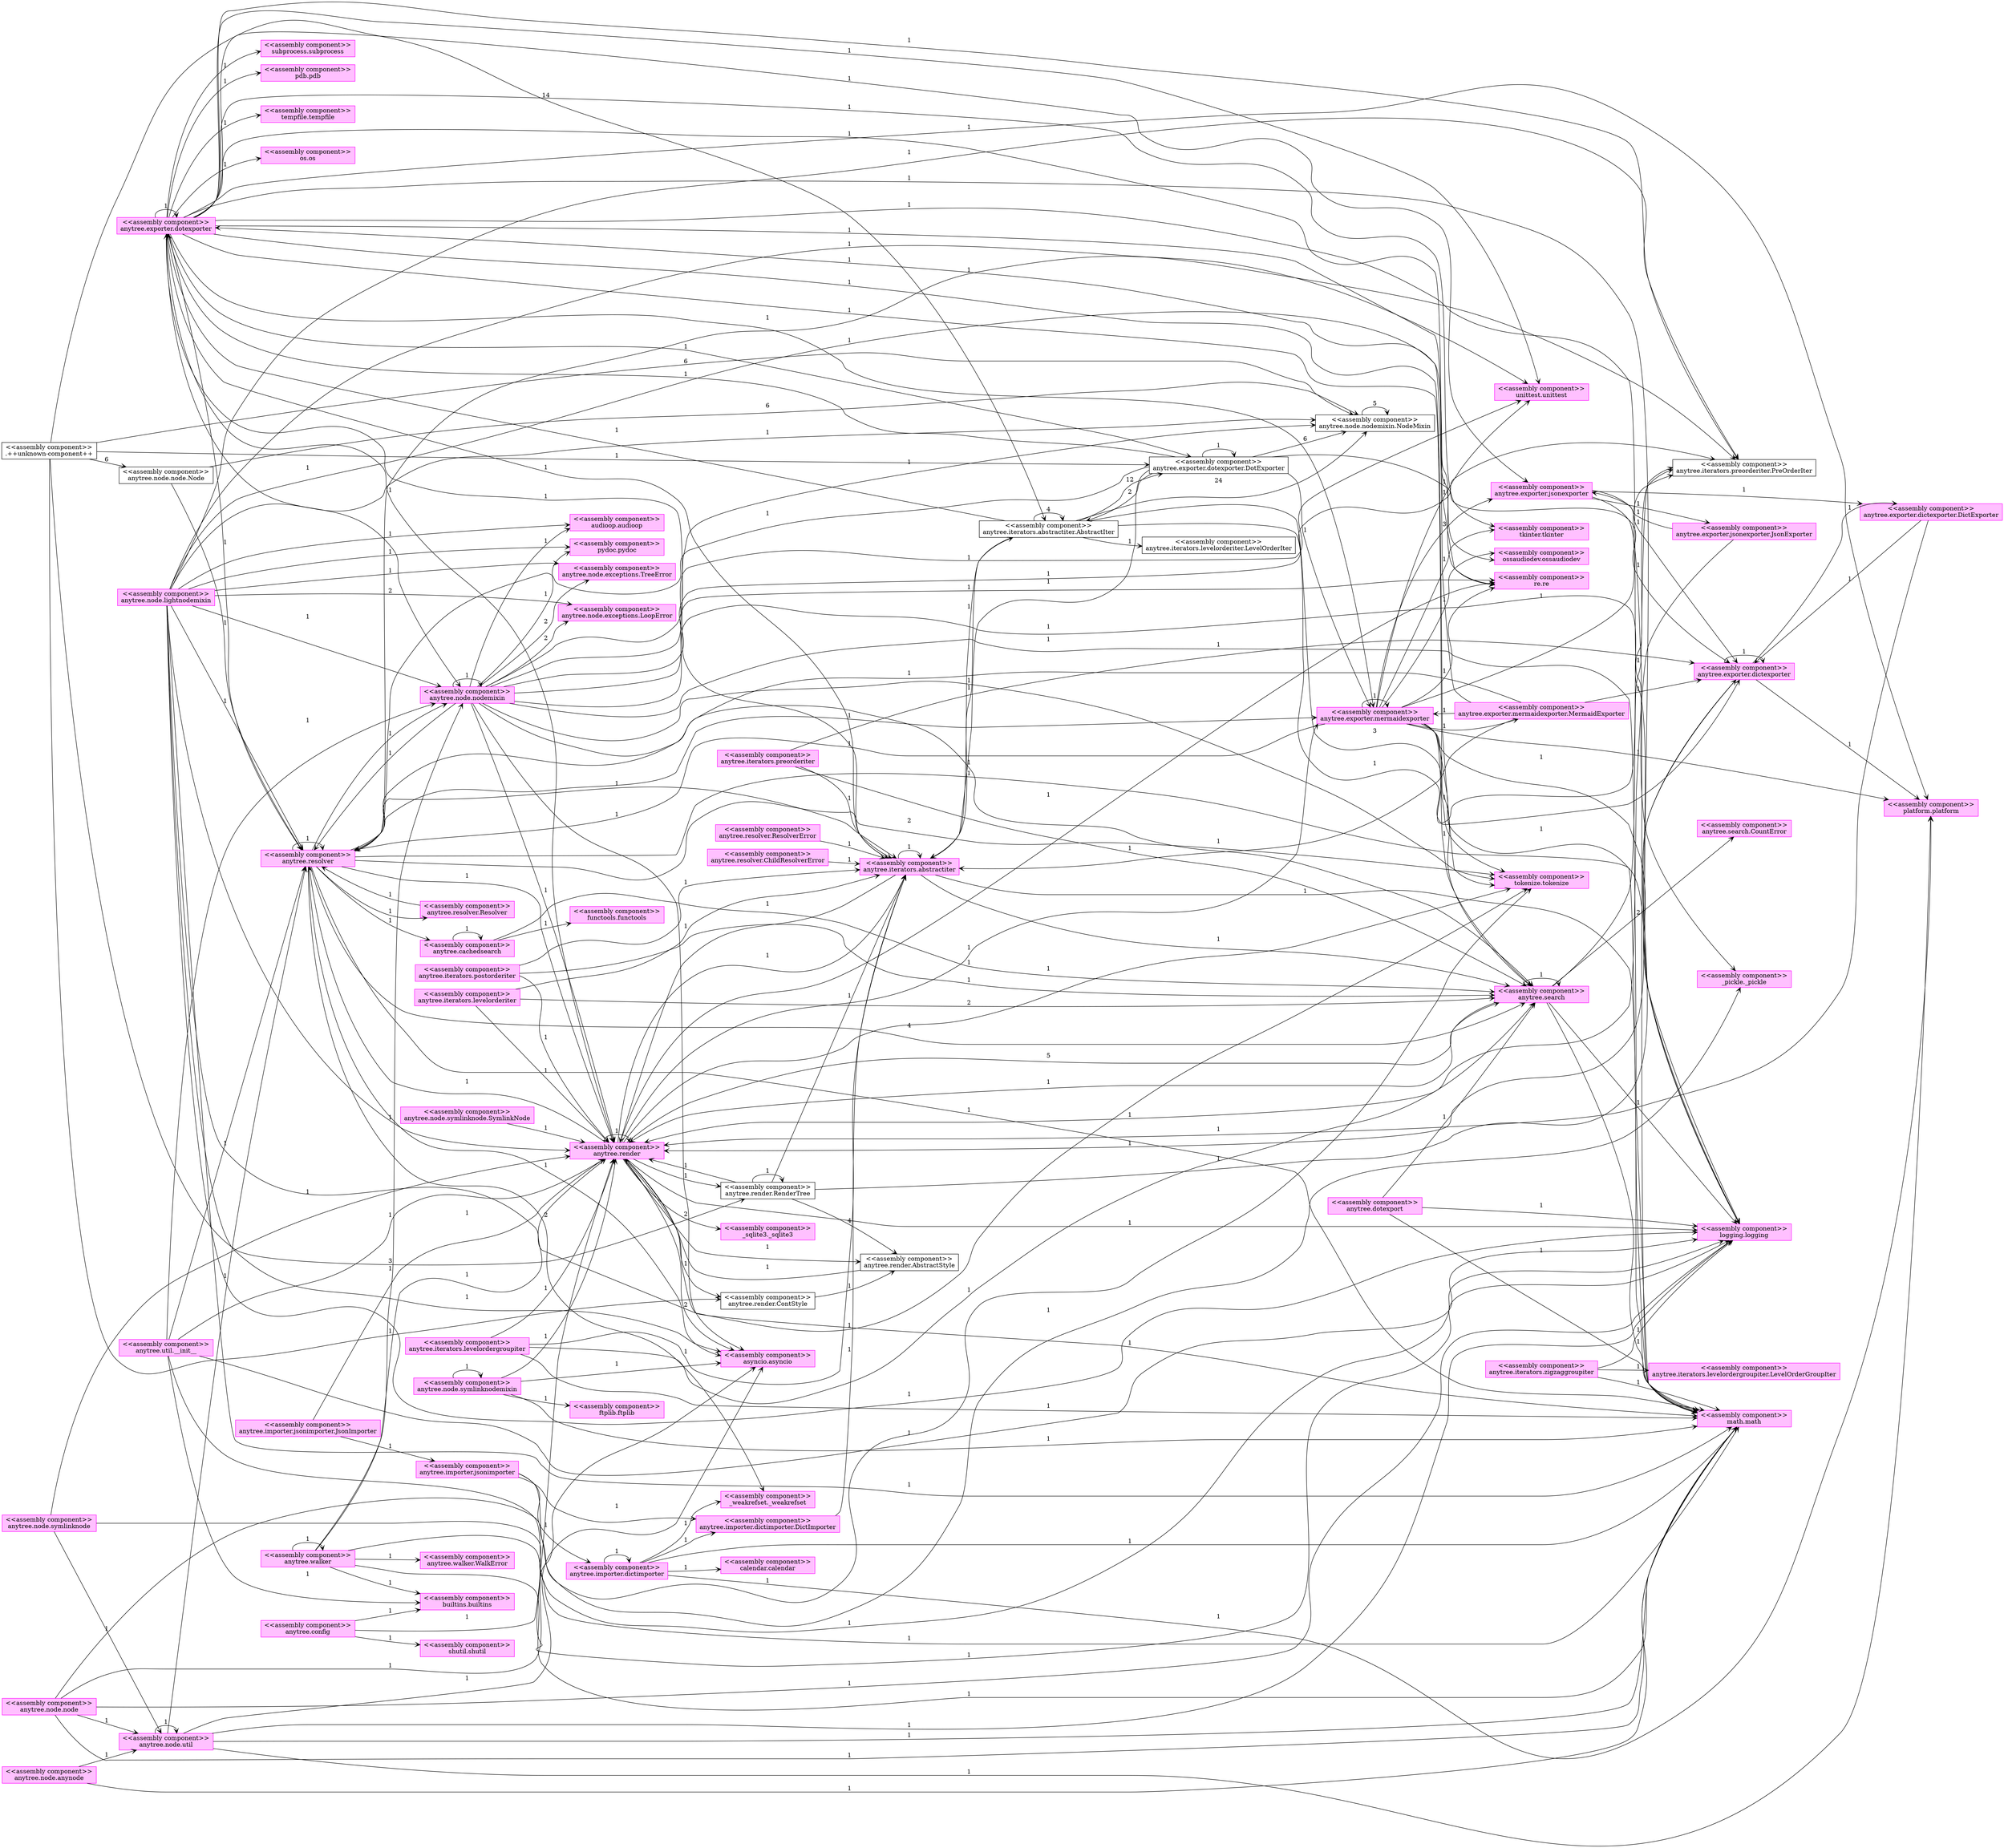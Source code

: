 digraph "mop_model" {
	rankdir="LR"
	node [fillcolor="white",shape="box",color="#000000",style="filled"]
	edge [color="#000000",style="solid",arrowhead="open"]
	"anytree.exporter.dotexporter_0" [fillcolor="#ffc0ff",color="#ff00ff",label="<<assembly component>>
anytree.exporter.dotexporter
"]
	"anytree.resolver_0" [fillcolor="#ffc0ff",color="#ff00ff",label="<<assembly component>>
anytree.resolver
"]
	"anytree.render_0" [fillcolor="#ffc0ff",color="#ff00ff",label="<<assembly component>>
anytree.render
"]
	"anytree.node.nodemixin_0" [fillcolor="#ffc0ff",color="#ff00ff",label="<<assembly component>>
anytree.node.nodemixin
"]
	"anytree.search_0" [fillcolor="#ffc0ff",color="#ff00ff",label="<<assembly component>>
anytree.search
"]
	"anytree.iterators.preorderiter_0" [fillcolor="#ffc0ff",color="#ff00ff",label="<<assembly component>>
anytree.iterators.preorderiter
"]
	"anytree.iterators.abstractiter_0" [fillcolor="#ffc0ff",color="#ff00ff",label="<<assembly component>>
anytree.iterators.abstractiter
"]
	"anytree.importer.jsonimporter_0" [fillcolor="#ffc0ff",color="#ff00ff",label="<<assembly component>>
anytree.importer.jsonimporter
"]
	"_pickle_0" [fillcolor="#ffc0ff",color="#ff00ff",label="<<assembly component>>
_pickle._pickle
"]
	"anytree.node.lightnodemixin_0" [fillcolor="#ffc0ff",color="#ff00ff",label="<<assembly component>>
anytree.node.lightnodemixin
"]
	"anytree.exporter.jsonexporter_0" [fillcolor="#ffc0ff",color="#ff00ff",label="<<assembly component>>
anytree.exporter.jsonexporter
"]
	"anytree.exporter.dictexporter_0" [fillcolor="#ffc0ff",color="#ff00ff",label="<<assembly component>>
anytree.exporter.dictexporter
"]
	"anytree.cachedsearch_0" [fillcolor="#ffc0ff",color="#ff00ff",label="<<assembly component>>
anytree.cachedsearch
"]
	"anytree.exporter.mermaidexporter_0" [fillcolor="#ffc0ff",color="#ff00ff",label="<<assembly component>>
anytree.exporter.mermaidexporter
"]
	"anytree.node.symlinknodemixin_0" [fillcolor="#ffc0ff",color="#ff00ff",label="<<assembly component>>
anytree.node.symlinknodemixin
"]
	"math_0" [fillcolor="#ffc0ff",color="#ff00ff",label="<<assembly component>>
math.math
"]
	"tokenize_0" [fillcolor="#ffc0ff",color="#ff00ff",label="<<assembly component>>
tokenize.tokenize
"]
	"++unknown-component++_0" [fillcolor="#ffffff",color="#000000",label="<<assembly component>>
.++unknown-component++
"]
	"anytree.node.node.Node_0" [fillcolor="#ffffff",color="#000000",label="<<assembly component>>
anytree.node.node.Node
"]
	"anytree.util.__init___0" [fillcolor="#ffc0ff",color="#ff00ff",label="<<assembly component>>
anytree.util.__init__
"]
	"anytree.exporter.dotexporter.DotExporter_0" [fillcolor="#ffffff",color="#000000",label="<<assembly component>>
anytree.exporter.dotexporter.DotExporter
"]
	"anytree.walker_0" [fillcolor="#ffc0ff",color="#ff00ff",label="<<assembly component>>
anytree.walker
"]
	"re_0" [fillcolor="#ffc0ff",color="#ff00ff",label="<<assembly component>>
re.re
"]
	"anytree.node.nodemixin.NodeMixin_0" [fillcolor="#ffffff",color="#000000",label="<<assembly component>>
anytree.node.nodemixin.NodeMixin
"]
	"asyncio_0" [fillcolor="#ffc0ff",color="#ff00ff",label="<<assembly component>>
asyncio.asyncio
"]
	"anytree.iterators.abstractiter.AbstractIter_0" [fillcolor="#ffffff",color="#000000",label="<<assembly component>>
anytree.iterators.abstractiter.AbstractIter
"]
	"anytree.importer.dictimporter_0" [fillcolor="#ffc0ff",color="#ff00ff",label="<<assembly component>>
anytree.importer.dictimporter
"]
	"logging_0" [fillcolor="#ffc0ff",color="#ff00ff",label="<<assembly component>>
logging.logging
"]
	"platform_0" [fillcolor="#ffc0ff",color="#ff00ff",label="<<assembly component>>
platform.platform
"]
	"builtins_0" [fillcolor="#ffc0ff",color="#ff00ff",label="<<assembly component>>
builtins.builtins
"]
	"anytree.iterators.postorderiter_0" [fillcolor="#ffc0ff",color="#ff00ff",label="<<assembly component>>
anytree.iterators.postorderiter
"]
	"anytree.iterators.preorderiter.PreOrderIter_0" [fillcolor="#ffffff",color="#000000",label="<<assembly component>>
anytree.iterators.preorderiter.PreOrderIter
"]
	"audioop_0" [fillcolor="#ffc0ff",color="#ff00ff",label="<<assembly component>>
audioop.audioop
"]
	"ossaudiodev_0" [fillcolor="#ffc0ff",color="#ff00ff",label="<<assembly component>>
ossaudiodev.ossaudiodev
"]
	"subprocess_0" [fillcolor="#ffc0ff",color="#ff00ff",label="<<assembly component>>
subprocess.subprocess
"]
	"anytree.resolver.Resolver_0" [fillcolor="#ffc0ff",color="#ff00ff",label="<<assembly component>>
anytree.resolver.Resolver
"]
	"pdb_0" [fillcolor="#ffc0ff",color="#ff00ff",label="<<assembly component>>
pdb.pdb
"]
	"functools_0" [fillcolor="#ffc0ff",color="#ff00ff",label="<<assembly component>>
functools.functools
"]
	"unittest_0" [fillcolor="#ffc0ff",color="#ff00ff",label="<<assembly component>>
unittest.unittest
"]
	"tempfile_0" [fillcolor="#ffc0ff",color="#ff00ff",label="<<assembly component>>
tempfile.tempfile
"]
	"pydoc_0" [fillcolor="#ffc0ff",color="#ff00ff",label="<<assembly component>>
pydoc.pydoc
"]
	"tkinter_0" [fillcolor="#ffc0ff",color="#ff00ff",label="<<assembly component>>
tkinter.tkinter
"]
	"anytree.node.node_0" [fillcolor="#ffc0ff",color="#ff00ff",label="<<assembly component>>
anytree.node.node
"]
	"anytree.render.ContStyle_0" [fillcolor="#ffffff",color="#000000",label="<<assembly component>>
anytree.render.ContStyle
"]
	"anytree.render.AbstractStyle_0" [fillcolor="#ffffff",color="#000000",label="<<assembly component>>
anytree.render.AbstractStyle
"]
	"anytree.render.RenderTree_0" [fillcolor="#ffffff",color="#000000",label="<<assembly component>>
anytree.render.RenderTree
"]
	"anytree.config_0" [fillcolor="#ffc0ff",color="#ff00ff",label="<<assembly component>>
anytree.config
"]
	"anytree.iterators.zigzaggroupiter_0" [fillcolor="#ffc0ff",color="#ff00ff",label="<<assembly component>>
anytree.iterators.zigzaggroupiter
"]
	"anytree.node.anynode_0" [fillcolor="#ffc0ff",color="#ff00ff",label="<<assembly component>>
anytree.node.anynode
"]
	"anytree.node.util_0" [fillcolor="#ffc0ff",color="#ff00ff",label="<<assembly component>>
anytree.node.util
"]
	"anytree.node.symlinknode_0" [fillcolor="#ffc0ff",color="#ff00ff",label="<<assembly component>>
anytree.node.symlinknode
"]
	"_sqlite3_0" [fillcolor="#ffc0ff",color="#ff00ff",label="<<assembly component>>
_sqlite3._sqlite3
"]
	"anytree.dotexport_0" [fillcolor="#ffc0ff",color="#ff00ff",label="<<assembly component>>
anytree.dotexport
"]
	"anytree.iterators.levelordergroupiter_0" [fillcolor="#ffc0ff",color="#ff00ff",label="<<assembly component>>
anytree.iterators.levelordergroupiter
"]
	"anytree.node.exceptions.TreeError_0" [fillcolor="#ffc0ff",color="#ff00ff",label="<<assembly component>>
anytree.node.exceptions.TreeError
"]
	"shutil_0" [fillcolor="#ffc0ff",color="#ff00ff",label="<<assembly component>>
shutil.shutil
"]
	"anytree.exporter.dictexporter.DictExporter_0" [fillcolor="#ffc0ff",color="#ff00ff",label="<<assembly component>>
anytree.exporter.dictexporter.DictExporter
"]
	"anytree.iterators.levelordergroupiter.LevelOrderGroupIter_0" [fillcolor="#ffc0ff",color="#ff00ff",label="<<assembly component>>
anytree.iterators.levelordergroupiter.LevelOrderGroupIter
"]
	"anytree.importer.dictimporter.DictImporter_0" [fillcolor="#ffc0ff",color="#ff00ff",label="<<assembly component>>
anytree.importer.dictimporter.DictImporter
"]
	"anytree.iterators.levelorderiter_0" [fillcolor="#ffc0ff",color="#ff00ff",label="<<assembly component>>
anytree.iterators.levelorderiter
"]
	"anytree.walker.WalkError_0" [fillcolor="#ffc0ff",color="#ff00ff",label="<<assembly component>>
anytree.walker.WalkError
"]
	"anytree.node.exceptions.LoopError_0" [fillcolor="#ffc0ff",color="#ff00ff",label="<<assembly component>>
anytree.node.exceptions.LoopError
"]
	"ftplib_0" [fillcolor="#ffc0ff",color="#ff00ff",label="<<assembly component>>
ftplib.ftplib
"]
	"anytree.iterators.levelorderiter.LevelOrderIter_0" [fillcolor="#ffffff",color="#000000",label="<<assembly component>>
anytree.iterators.levelorderiter.LevelOrderIter
"]
	"_weakrefset_0" [fillcolor="#ffc0ff",color="#ff00ff",label="<<assembly component>>
_weakrefset._weakrefset
"]
	"calendar_0" [fillcolor="#ffc0ff",color="#ff00ff",label="<<assembly component>>
calendar.calendar
"]
	"anytree.search.CountError_0" [fillcolor="#ffc0ff",color="#ff00ff",label="<<assembly component>>
anytree.search.CountError
"]
	"os_0" [fillcolor="#ffc0ff",color="#ff00ff",label="<<assembly component>>
os.os
"]
	"anytree.exporter.mermaidexporter.MermaidExporter_0" [fillcolor="#ffc0ff",color="#ff00ff",label="<<assembly component>>
anytree.exporter.mermaidexporter.MermaidExporter
"]
	"anytree.resolver.ResolverError_0" [fillcolor="#ffc0ff",color="#ff00ff",label="<<assembly component>>
anytree.resolver.ResolverError
"]
	"anytree.importer.jsonimporter.JsonImporter_0" [fillcolor="#ffc0ff",color="#ff00ff",label="<<assembly component>>
anytree.importer.jsonimporter.JsonImporter
"]
	"anytree.resolver.ChildResolverError_0" [fillcolor="#ffc0ff",color="#ff00ff",label="<<assembly component>>
anytree.resolver.ChildResolverError
"]
	"anytree.exporter.jsonexporter.JsonExporter_0" [fillcolor="#ffc0ff",color="#ff00ff",label="<<assembly component>>
anytree.exporter.jsonexporter.JsonExporter
"]
	"anytree.node.symlinknode.SymlinkNode_0" [fillcolor="#ffc0ff",color="#ff00ff",label="<<assembly component>>
anytree.node.symlinknode.SymlinkNode
"]
	"anytree.exporter.dotexporter_0" -> "anytree.exporter.dotexporter_0" [label="1"]
	"anytree.resolver_0" -> "anytree.render_0" [label="1"]
	"anytree.node.nodemixin_0" -> "anytree.node.nodemixin_0" [label="1"]
	"anytree.exporter.dotexporter_0" -> "anytree.search_0" [label="1"]
	"anytree.search_0" -> "anytree.render_0" [label="1"]
	"anytree.iterators.preorderiter_0" -> "anytree.iterators.abstractiter_0" [label="1"]
	"anytree.importer.jsonimporter_0" -> "_pickle_0" [label="1"]
	"anytree.exporter.dotexporter_0" -> "anytree.node.nodemixin_0" [label="1"]
	"anytree.node.lightnodemixin_0" -> "anytree.node.nodemixin_0" [label="1"]
	"anytree.exporter.jsonexporter_0" -> "anytree.exporter.dictexporter_0" [label="1"]
	"anytree.iterators.abstractiter_0" -> "anytree.render_0" [label="1"]
	"anytree.cachedsearch_0" -> "anytree.cachedsearch_0" [label="1"]
	"anytree.exporter.dotexporter_0" -> "anytree.exporter.mermaidexporter_0" [label="1"]
	"anytree.node.symlinknodemixin_0" -> "math_0" [label="1"]
	"anytree.node.lightnodemixin_0" -> "tokenize_0" [label="1"]
	"++unknown-component++_0" -> "anytree.node.node.Node_0" [label="6"]
	"anytree.exporter.mermaidexporter_0" -> "anytree.exporter.jsonexporter_0" [label="3"]
	"anytree.util.__init___0" -> "math_0" [label="1"]
	"anytree.node.nodemixin_0" -> "tokenize_0" [label="1"]
	"anytree.exporter.dotexporter.DotExporter_0" -> "anytree.exporter.dotexporter.DotExporter_0" [label="1"]
	"anytree.walker_0" -> "math_0" [label="1"]
	"anytree.exporter.dotexporter_0" -> "re_0" [label="1"]
	"anytree.node.nodemixin.NodeMixin_0" -> "anytree.node.nodemixin.NodeMixin_0" [label="5"]
	"anytree.render_0" -> "anytree.render_0" [label="1"]
	"anytree.node.symlinknodemixin_0" -> "asyncio_0" [label="1"]
	"anytree.iterators.abstractiter.AbstractIter_0" -> "anytree.iterators.abstractiter.AbstractIter_0" [label="4"]
	"anytree.node.nodemixin_0" -> "re_0" [label="1"]
	"anytree.resolver_0" -> "math_0" [label="1"]
	"anytree.node.lightnodemixin_0" -> "math_0" [label="1"]
	"anytree.importer.dictimporter_0" -> "anytree.importer.dictimporter_0" [label="1"]
	"anytree.exporter.mermaidexporter_0" -> "anytree.exporter.mermaidexporter_0" [label="1"]
	"anytree.iterators.abstractiter_0" -> "anytree.iterators.abstractiter_0" [label="1"]
	"anytree.walker_0" -> "logging_0" [label="1"]
	"anytree.exporter.mermaidexporter_0" -> "platform_0" [label="1"]
	"anytree.util.__init___0" -> "builtins_0" [label="1"]
	"anytree.iterators.postorderiter_0" -> "anytree.render_0" [label="1"]
	"anytree.resolver_0" -> "anytree.resolver_0" [label="1"]
	"anytree.resolver_0" -> "tokenize_0" [label="2"]
	"anytree.render_0" -> "anytree.search_0" [label="5"]
	"anytree.resolver_0" -> "anytree.cachedsearch_0" [label="1"]
	"anytree.exporter.dotexporter_0" -> "anytree.iterators.preorderiter.PreOrderIter_0" [label="1"]
	"anytree.search_0" -> "math_0" [label="1"]
	"anytree.importer.dictimporter_0" -> "platform_0" [label="1"]
	"anytree.node.lightnodemixin_0" -> "audioop_0" [label="1"]
	"anytree.exporter.dotexporter_0" -> "ossaudiodev_0" [label="1"]
	"anytree.exporter.dotexporter_0" -> "subprocess_0" [label="1"]
	"anytree.exporter.dotexporter.DotExporter_0" -> "anytree.node.nodemixin.NodeMixin_0" [label="6"]
	"anytree.resolver_0" -> "anytree.resolver.Resolver_0" [label="1"]
	"anytree.exporter.dotexporter_0" -> "pdb_0" [label="1"]
	"anytree.node.node.Node_0" -> "anytree.node.nodemixin.NodeMixin_0" [label="6"]
	"anytree.cachedsearch_0" -> "functools_0" [label="1"]
	"anytree.node.nodemixin_0" -> "math_0" [label="1"]
	"anytree.node.symlinknodemixin_0" -> "anytree.render_0" [label="1"]
	"anytree.exporter.dotexporter_0" -> "math_0" [label="1"]
	"anytree.exporter.dotexporter_0" -> "unittest_0" [label="1"]
	"anytree.render_0" -> "math_0" [label="1"]
	"anytree.exporter.dotexporter_0" -> "tempfile_0" [label="1"]
	"anytree.iterators.abstractiter.AbstractIter_0" -> "anytree.node.nodemixin.NodeMixin_0" [label="24"]
	"anytree.util.__init___0" -> "anytree.node.nodemixin_0" [label="1"]
	"anytree.node.lightnodemixin_0" -> "pydoc_0" [label="1"]
	"anytree.exporter.dotexporter_0" -> "tkinter_0" [label="1"]
	"anytree.exporter.dotexporter.DotExporter_0" -> "anytree.iterators.abstractiter.AbstractIter_0" [label="2"]
	"anytree.render_0" -> "tokenize_0" [label="1"]
	"anytree.node.node_0" -> "math_0" [label="1"]
	"anytree.node.nodemixin_0" -> "pydoc_0" [label="1"]
	"anytree.exporter.jsonexporter_0" -> "_pickle_0" [label="1"]
	"anytree.iterators.abstractiter.AbstractIter_0" -> "anytree.exporter.dotexporter.DotExporter_0" [label="12"]
	"++unknown-component++_0" -> "anytree.node.nodemixin.NodeMixin_0" [label="6"]
	"anytree.node.lightnodemixin_0" -> "logging_0" [label="1"]
	"anytree.exporter.dictexporter_0" -> "anytree.exporter.dictexporter_0" [label="1"]
	"anytree.exporter.mermaidexporter_0" -> "anytree.search_0" [label="1"]
	"anytree.render.ContStyle_0" -> "anytree.render.AbstractStyle_0" [label="1"]
	"++unknown-component++_0" -> "anytree.render.RenderTree_0" [label="3"]
	"anytree.exporter.mermaidexporter_0" -> "tkinter_0" [label="1"]
	"anytree.config_0" -> "builtins_0" [label="1"]
	"anytree.resolver_0" -> "logging_0" [label="1"]
	"anytree.walker_0" -> "builtins_0" [label="1"]
	"anytree.iterators.zigzaggroupiter_0" -> "logging_0" [label="1"]
	"anytree.exporter.mermaidexporter_0" -> "unittest_0" [label="1"]
	"anytree.node.anynode_0" -> "anytree.node.util_0" [label="1"]
	"anytree.node.symlinknode_0" -> "anytree.node.util_0" [label="1"]
	"anytree.node.lightnodemixin_0" -> "anytree.iterators.preorderiter.PreOrderIter_0" [label="1"]
	"anytree.exporter.mermaidexporter_0" -> "anytree.iterators.preorderiter.PreOrderIter_0" [label="1"]
	"anytree.render_0" -> "_sqlite3_0" [label="2"]
	"anytree.node.util_0" -> "math_0" [label="1"]
	"anytree.dotexport_0" -> "anytree.search_0" [label="1"]
	"anytree.iterators.levelordergroupiter_0" -> "anytree.iterators.abstractiter_0" [label="1"]
	"anytree.node.nodemixin_0" -> "anytree.node.exceptions.TreeError_0" [label="2"]
	"++unknown-component++_0" -> "anytree.render.ContStyle_0" [label="1"]
	"++unknown-component++_0" -> "anytree.exporter.dotexporter.DotExporter_0" [label="1"]
	"anytree.config_0" -> "shutil_0" [label="1"]
	"++unknown-component++_0" -> "anytree.iterators.abstractiter.AbstractIter_0" [label="14"]
	"anytree.exporter.dictexporter_0" -> "platform_0" [label="1"]
	"anytree.resolver_0" -> "anytree.exporter.mermaidexporter_0" [label="1"]
	"anytree.exporter.jsonexporter_0" -> "anytree.exporter.dictexporter.DictExporter_0" [label="1"]
	"anytree.render.RenderTree_0" -> "anytree.render.RenderTree_0" [label="1"]
	"anytree.iterators.zigzaggroupiter_0" -> "anytree.iterators.levelordergroupiter.LevelOrderGroupIter_0" [label="1"]
	"anytree.importer.dictimporter_0" -> "math_0" [label="1"]
	"anytree.iterators.zigzaggroupiter_0" -> "math_0" [label="1"]
	"anytree.search_0" -> "anytree.search_0" [label="1"]
	"anytree.importer.jsonimporter_0" -> "anytree.importer.dictimporter_0" [label="1"]
	"anytree.exporter.dotexporter_0" -> "anytree.exporter.jsonexporter_0" [label="1"]
	"anytree.render_0" -> "asyncio_0" [label="2"]
	"anytree.node.util_0" -> "platform_0" [label="1"]
	"anytree.importer.jsonimporter_0" -> "anytree.importer.dictimporter.DictImporter_0" [label="1"]
	"anytree.exporter.dotexporter_0" -> "tokenize_0" [label="1"]
	"anytree.iterators.levelorderiter_0" -> "anytree.search_0" [label="2"]
	"anytree.node.nodemixin_0" -> "audioop_0" [label="1"]
	"anytree.render.RenderTree_0" -> "anytree.render.AbstractStyle_0" [label="4"]
	"anytree.walker_0" -> "anytree.walker.WalkError_0" [label="1"]
	"anytree.node.symlinknode_0" -> "logging_0" [label="1"]
	"anytree.node.nodemixin_0" -> "anytree.iterators.preorderiter.PreOrderIter_0" [label="1"]
	"anytree.iterators.postorderiter_0" -> "anytree.search_0" [label="1"]
	"anytree.node.nodemixin_0" -> "anytree.node.exceptions.LoopError_0" [label="2"]
	"anytree.exporter.dotexporter_0" -> "anytree.render_0" [label="1"]
	"anytree.util.__init___0" -> "logging_0" [label="1"]
	"anytree.node.lightnodemixin_0" -> "anytree.node.exceptions.LoopError_0" [label="2"]
	"anytree.walker_0" -> "anytree.walker_0" [label="1"]
	"anytree.dotexport_0" -> "logging_0" [label="1"]
	"anytree.resolver_0" -> "anytree.search_0" [label="4"]
	"anytree.iterators.abstractiter.AbstractIter_0" -> "anytree.iterators.preorderiter.PreOrderIter_0" [label="3"]
	"anytree.cachedsearch_0" -> "anytree.search_0" [label="1"]
	"anytree.iterators.levelorderiter_0" -> "anytree.iterators.abstractiter_0" [label="1"]
	"anytree.exporter.dotexporter_0" -> "logging_0" [label="1"]
	"anytree.node.lightnodemixin_0" -> "re_0" [label="1"]
	"anytree.iterators.levelordergroupiter_0" -> "anytree.render_0" [label="1"]
	"anytree.resolver_0" -> "anytree.node.nodemixin_0" [label="1"]
	"anytree.node.symlinknodemixin_0" -> "ftplib_0" [label="1"]
	"anytree.node.util_0" -> "asyncio_0" [label="1"]
	"anytree.iterators.abstractiter.AbstractIter_0" -> "anytree.iterators.levelorderiter.LevelOrderIter_0" [label="1"]
	"anytree.exporter.dotexporter_0" -> "platform_0" [label="1"]
	"anytree.node.node_0" -> "logging_0" [label="1"]
	"anytree.iterators.abstractiter_0" -> "math_0" [label="1"]
	"anytree.node.nodemixin_0" -> "asyncio_0" [label="1"]
	"anytree.node.node_0" -> "tokenize_0" [label="1"]
	"anytree.importer.dictimporter_0" -> "_weakrefset_0" [label="1"]
	"anytree.importer.dictimporter_0" -> "calendar_0" [label="1"]
	"anytree.dotexport_0" -> "math_0" [label="1"]
	"anytree.exporter.dictexporter_0" -> "anytree.render_0" [label="1"]
	"anytree.render_0" -> "anytree.render.ContStyle_0" [label="1"]
	"anytree.node.util_0" -> "logging_0" [label="1"]
	"anytree.resolver_0" -> "_weakrefset_0" [label="2"]
	"anytree.node.lightnodemixin_0" -> "anytree.node.exceptions.TreeError_0" [label="1"]
	"anytree.search_0" -> "anytree.search.CountError_0" [label="2"]
	"anytree.node.anynode_0" -> "math_0" [label="1"]
	"anytree.render_0" -> "logging_0" [label="1"]
	"anytree.node.symlinknodemixin_0" -> "anytree.node.symlinknodemixin_0" [label="1"]
	"anytree.exporter.dotexporter_0" -> "os_0" [label="1"]
	"anytree.iterators.preorderiter_0" -> "anytree.search_0" [label="1"]
	"anytree.search_0" -> "anytree.iterators.preorderiter.PreOrderIter_0" [label="1"]
	"anytree.exporter.mermaidexporter_0" -> "logging_0" [label="1"]
	"anytree.iterators.abstractiter_0" -> "anytree.search_0" [label="1"]
	"anytree.resolver_0" -> "asyncio_0" [label="1"]
	"anytree.node.nodemixin_0" -> "logging_0" [label="1"]
	"anytree.iterators.postorderiter_0" -> "anytree.iterators.abstractiter_0" [label="1"]
	"anytree.exporter.mermaidexporter_0" -> "tokenize_0" [label="1"]
	"anytree.exporter.mermaidexporter_0" -> "re_0" [label="1"]
	"anytree.config_0" -> "anytree.render_0" [label="1"]
	"anytree.search_0" -> "logging_0" [label="1"]
	"anytree.iterators.levelordergroupiter_0" -> "math_0" [label="1"]
	"anytree.render_0" -> "re_0" [label="1"]
	"anytree.node.lightnodemixin_0" -> "asyncio_0" [label="1"]
	"anytree.resolver_0" -> "anytree.iterators.preorderiter.PreOrderIter_0" [label="1"]
	"anytree.exporter.mermaidexporter_0" -> "math_0" [label="1"]
	"anytree.node.node_0" -> "anytree.node.util_0" [label="1"]
	"anytree.node.node_0" -> "asyncio_0" [label="1"]
	"anytree.node.symlinknode_0" -> "anytree.render_0" [label="1"]
	"anytree.exporter.mermaidexporter_0" -> "ossaudiodev_0" [label="1"]
	"anytree.iterators.levelorderiter_0" -> "anytree.render_0" [label="1"]
	"anytree.node.nodemixin_0" -> "unittest_0" [label="1"]
	"anytree.iterators.levelordergroupiter_0" -> "anytree.search_0" [label="1"]
	"anytree.node.lightnodemixin_0" -> "unittest_0" [label="1"]
	"anytree.render_0" -> "anytree.exporter.mermaidexporter_0" [label="1"]
	"anytree.exporter.mermaidexporter_0" -> "anytree.exporter.mermaidexporter.MermaidExporter_0" [label="1"]
	"anytree.node.lightnodemixin_0" -> "anytree.node.nodemixin.NodeMixin_0" [label="1"]
	"anytree.exporter.dotexporter.DotExporter_0" -> "anytree.exporter.dotexporter_0" [label="1"]
	"anytree.exporter.dotexporter_0" -> "anytree.exporter.dotexporter.DotExporter_0" [label="1"]
	"anytree.node.lightnodemixin_0" -> "anytree.render_0" [label="1"]
	"anytree.resolver_0" -> "anytree.iterators.abstractiter_0" [label="1"]
	"anytree.exporter.mermaidexporter.MermaidExporter_0" -> "anytree.iterators.abstractiter_0" [label="1"]
	"anytree.exporter.mermaidexporter_0" -> "anytree.resolver_0" [label="1"]
	"anytree.resolver.ResolverError_0" -> "anytree.iterators.abstractiter_0" [label="1"]
	"anytree.node.lightnodemixin_0" -> "anytree.resolver_0" [label="1"]
	"anytree.render_0" -> "anytree.render.RenderTree_0" [label="1"]
	"anytree.node.nodemixin_0" -> "anytree.node.nodemixin.NodeMixin_0" [label="1"]
	"anytree.node.nodemixin_0" -> "anytree.render_0" [label="1"]
	"anytree.exporter.jsonexporter_0" -> "anytree.exporter.jsonexporter.JsonExporter_0" [label="1"]
	"anytree.exporter.dotexporter_0" -> "anytree.resolver_0" [label="1"]
	"anytree.importer.jsonimporter.JsonImporter_0" -> "anytree.render_0" [label="1"]
	"anytree.node.node.Node_0" -> "anytree.resolver_0" [label="1"]
	"anytree.node.nodemixin_0" -> "anytree.resolver_0" [label="1"]
	"anytree.exporter.dictexporter_0" -> "anytree.exporter.dictexporter.DictExporter_0" [label="1"]
	"anytree.exporter.mermaidexporter.MermaidExporter_0" -> "anytree.exporter.mermaidexporter_0" [label="1"]
	"anytree.iterators.abstractiter.AbstractIter_0" -> "anytree.iterators.abstractiter_0" [label="1"]
	"anytree.render.AbstractStyle_0" -> "anytree.render_0" [label="1"]
	"anytree.node.nodemixin_0" -> "anytree.search_0" [label="1"]
	"anytree.iterators.abstractiter_0" -> "anytree.iterators.abstractiter.AbstractIter_0" [label="1"]
	"anytree.node.util_0" -> "anytree.resolver_0" [label="1"]
	"anytree.render_0" -> "anytree.render.AbstractStyle_0" [label="1"]
	"anytree.exporter.dictexporter.DictExporter_0" -> "anytree.render_0" [label="1"]
	"anytree.resolver.Resolver_0" -> "anytree.resolver_0" [label="1"]
	"anytree.render.RenderTree_0" -> "anytree.iterators.abstractiter_0" [label="1"]
	"anytree.importer.dictimporter_0" -> "anytree.importer.dictimporter.DictImporter_0" [label="1"]
	"anytree.render_0" -> "anytree.iterators.abstractiter_0" [label="1"]
	"anytree.exporter.dotexporter.DotExporter_0" -> "anytree.exporter.mermaidexporter_0" [label="1"]
	"anytree.exporter.jsonexporter.JsonExporter_0" -> "anytree.exporter.jsonexporter_0" [label="1"]
	"anytree.render.RenderTree_0" -> "anytree.render_0" [label="1"]
	"anytree.exporter.mermaidexporter.MermaidExporter_0" -> "anytree.resolver_0" [label="1"]
	"anytree.iterators.abstractiter_0" -> "anytree.exporter.dotexporter_0" [label="1"]
	"anytree.node.symlinknode.SymlinkNode_0" -> "anytree.render_0" [label="1"]
	"anytree.node.util_0" -> "anytree.node.util_0" [label="1"]
	"anytree.exporter.mermaidexporter.MermaidExporter_0" -> "anytree.exporter.dotexporter_0" [label="1"]
	"anytree.importer.dictimporter.DictImporter_0" -> "anytree.iterators.abstractiter_0" [label="1"]
	"anytree.render_0" -> "anytree.resolver_0" [label="1"]
	"anytree.exporter.dotexporter.DotExporter_0" -> "anytree.resolver_0" [label="1"]
	"anytree.util.__init___0" -> "anytree.resolver_0" [label="1"]
	"anytree.importer.jsonimporter.JsonImporter_0" -> "anytree.importer.jsonimporter_0" [label="1"]
	"anytree.resolver.ChildResolverError_0" -> "anytree.iterators.abstractiter_0" [label="1"]
	"anytree.iterators.abstractiter.AbstractIter_0" -> "anytree.exporter.dotexporter_0" [label="1"]
	"anytree.exporter.dotexporter_0" -> "anytree.iterators.abstractiter_0" [label="1"]
	"anytree.exporter.mermaidexporter.MermaidExporter_0" -> "anytree.exporter.dictexporter_0" [label="1"]
	"anytree.iterators.abstractiter.AbstractIter_0" -> "anytree.exporter.dictexporter_0" [label="1"]
	"anytree.iterators.preorderiter_0" -> "anytree.exporter.dictexporter_0" [label="1"]
	"anytree.render.RenderTree_0" -> "anytree.exporter.dictexporter_0" [label="1"]
	"anytree.exporter.dotexporter.DotExporter_0" -> "anytree.iterators.abstractiter_0" [label="1"]
	"anytree.exporter.dotexporter.DotExporter_0" -> "anytree.exporter.dictexporter_0" [label="1"]
	"anytree.walker_0" -> "anytree.node.nodemixin_0" [label="1"]
	"anytree.exporter.dictexporter.DictExporter_0" -> "anytree.exporter.dictexporter_0" [label="1"]
	"anytree.exporter.jsonexporter.JsonExporter_0" -> "anytree.render_0" [label="1"]
	"anytree.util.__init___0" -> "anytree.render_0" [label="1"]
	"anytree.walker_0" -> "anytree.render_0" [label="1"]
}
